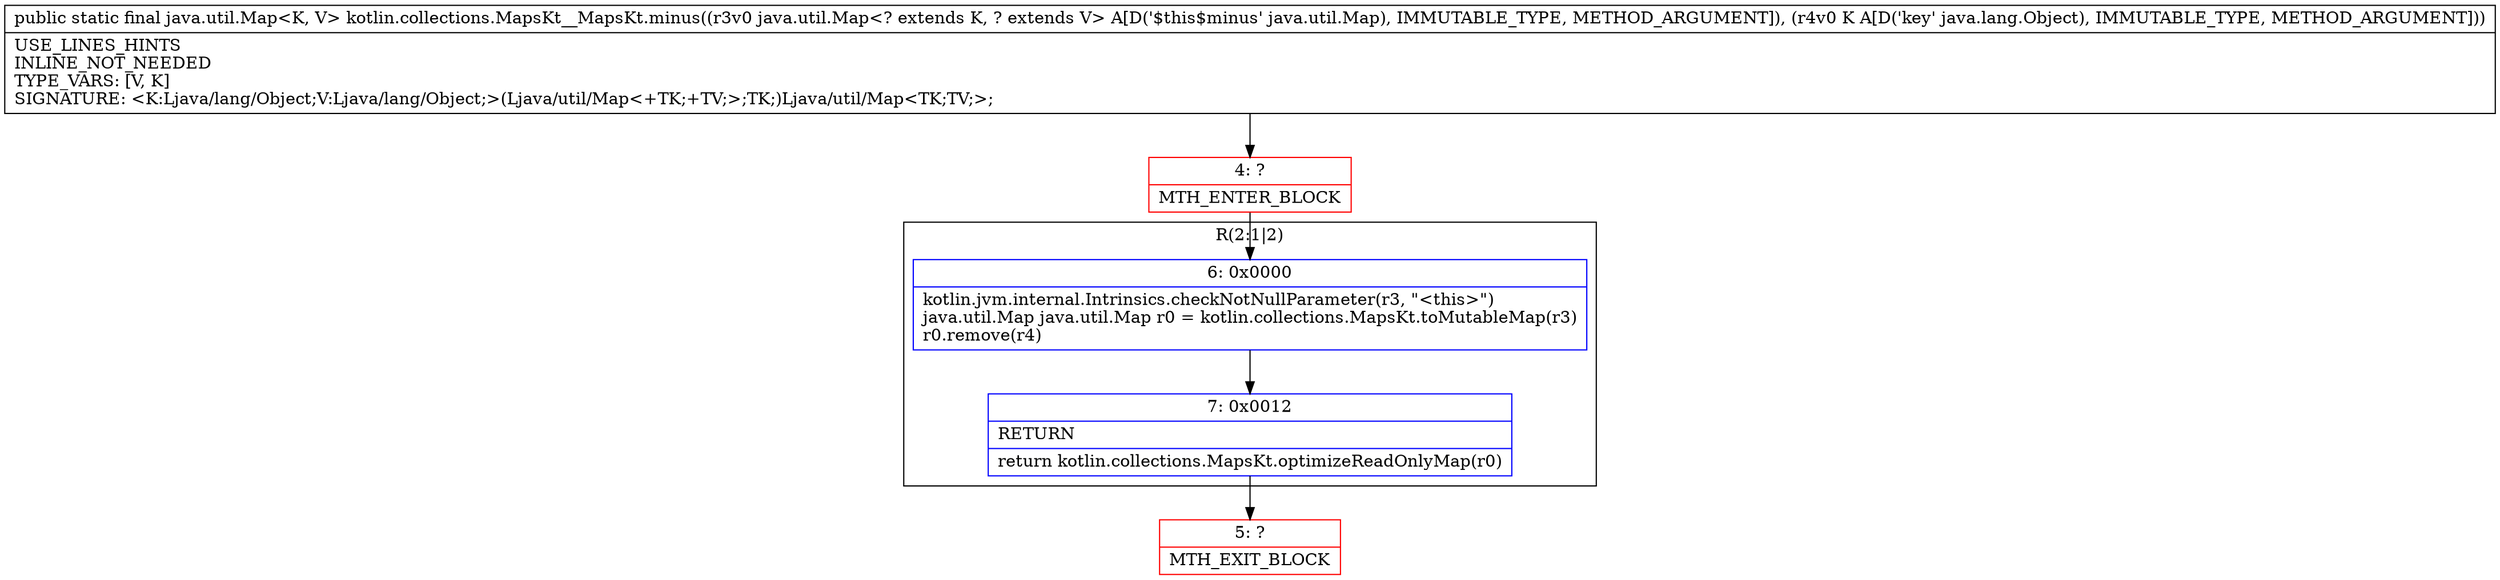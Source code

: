 digraph "CFG forkotlin.collections.MapsKt__MapsKt.minus(Ljava\/util\/Map;Ljava\/lang\/Object;)Ljava\/util\/Map;" {
subgraph cluster_Region_2054806623 {
label = "R(2:1|2)";
node [shape=record,color=blue];
Node_6 [shape=record,label="{6\:\ 0x0000|kotlin.jvm.internal.Intrinsics.checkNotNullParameter(r3, \"\<this\>\")\ljava.util.Map java.util.Map r0 = kotlin.collections.MapsKt.toMutableMap(r3)\lr0.remove(r4)\l}"];
Node_7 [shape=record,label="{7\:\ 0x0012|RETURN\l|return kotlin.collections.MapsKt.optimizeReadOnlyMap(r0)\l}"];
}
Node_4 [shape=record,color=red,label="{4\:\ ?|MTH_ENTER_BLOCK\l}"];
Node_5 [shape=record,color=red,label="{5\:\ ?|MTH_EXIT_BLOCK\l}"];
MethodNode[shape=record,label="{public static final java.util.Map\<K, V\> kotlin.collections.MapsKt__MapsKt.minus((r3v0 java.util.Map\<? extends K, ? extends V\> A[D('$this$minus' java.util.Map), IMMUTABLE_TYPE, METHOD_ARGUMENT]), (r4v0 K A[D('key' java.lang.Object), IMMUTABLE_TYPE, METHOD_ARGUMENT]))  | USE_LINES_HINTS\lINLINE_NOT_NEEDED\lTYPE_VARS: [V, K]\lSIGNATURE: \<K:Ljava\/lang\/Object;V:Ljava\/lang\/Object;\>(Ljava\/util\/Map\<+TK;+TV;\>;TK;)Ljava\/util\/Map\<TK;TV;\>;\l}"];
MethodNode -> Node_4;Node_6 -> Node_7;
Node_7 -> Node_5;
Node_4 -> Node_6;
}

